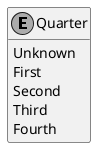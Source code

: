 ﻿@startuml
skinparam monochrome true
hide empty members

enum Quarter {
    Unknown
    First
    Second
    Third
    Fourth
}

@enduml

